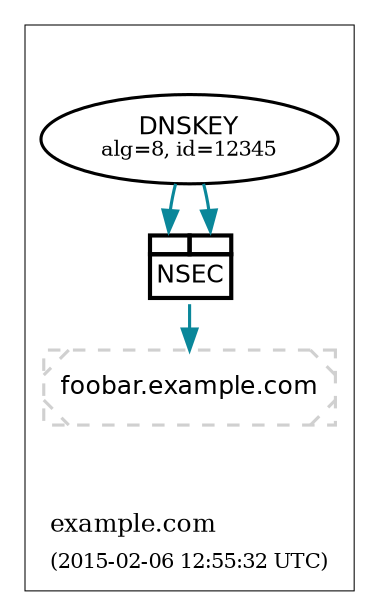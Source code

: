 digraph {
  graph [compound=true, rankdir=BT, ranksep=0.3];
	node [label="\N",
		penwidth=1.5
	];
	edge [penwidth=1.5];

  subgraph "cluster_example.com" {
		graph [label=<<TABLE BORDER="0"><TR><TD ALIGN="LEFT"><FONT POINT-SIZE="12">example.com</FONT></TD></TR><TR><TD ALIGN="LEFT"><FONT POINT-SIZE="10">(2015-02-06 12:55:32 UTC)</FONT></TD></TR></TABLE>>,
				labeljust=l,
				penwidth=0.5
		];
		"cluster_example.com_top" [shape=point, style=invis];
		"cluster_example.com_bottom" [shape=point, style=invis];
		"DNSKEY-0|example.com|8|12345"	 [color="#000000",
			fillcolor="#ffffff",
			label=<<FONT POINT-SIZE="12" FACE="Helvetica">DNSKEY</FONT><BR/><FONT POINT-SIZE="10">alg=8, id=12345</FONT>>,
			shape=ellipse,
			style=filled];
    "RRset-0|foobar.example.com|A" [color="#d0d0d0",
						fillcolor="#ffffff",
						label=<<FONT POINT-SIZE="12" FACE="Helvetica">foobar.example.com</FONT>>,
						shape=rectangle,
						style="rounded,filled,dashed,diagonals"];
		"NSEC-0|foobar.example.com|A" [color="#000000",
						fillcolor="#ffffff",
            label=<<TABLE BORDER="0" CELLSPACING="-2" CELLPADDING="0" BGCOLOR="#ffffff"><TR>
<TD PORT="nsec1" BORDER="2"><FONT POINT-SIZE="6"> </FONT></TD>
<TD PORT="nsec2" BORDER="2"><FONT POINT-SIZE="6"> </FONT></TD>
</TR><TR><TD COLSPAN="2" BORDER="2" CELLPADDING="3"><FONT POINT-SIZE="12" FACE="Helvetica">NSEC</FONT></TD></TR>
</TABLE>>,
						shape=none,
						style=filled];
  }
	"cluster_example.com_bottom" -> "RRset-0|foobar.example.com|A" [style=invis];
	"NSEC-0|foobar.example.com|A":"nsec1" -> "DNSKEY-0|example.com|8|12345" [dir=back,
		color="#0a879a",
		style="solid"];
	"NSEC-0|foobar.example.com|A":"nsec2" -> "DNSKEY-0|example.com|8|12345" [dir=back,
		color="#0a879a",
		style="solid"];
	"RRset-0|foobar.example.com|A" -> "NSEC-0|foobar.example.com|A" [color="#0a879a", dir=back, style=solid];
	"DNSKEY-0|example.com|8|12345" -> "cluster_example.com_top" [style=invis];
}
